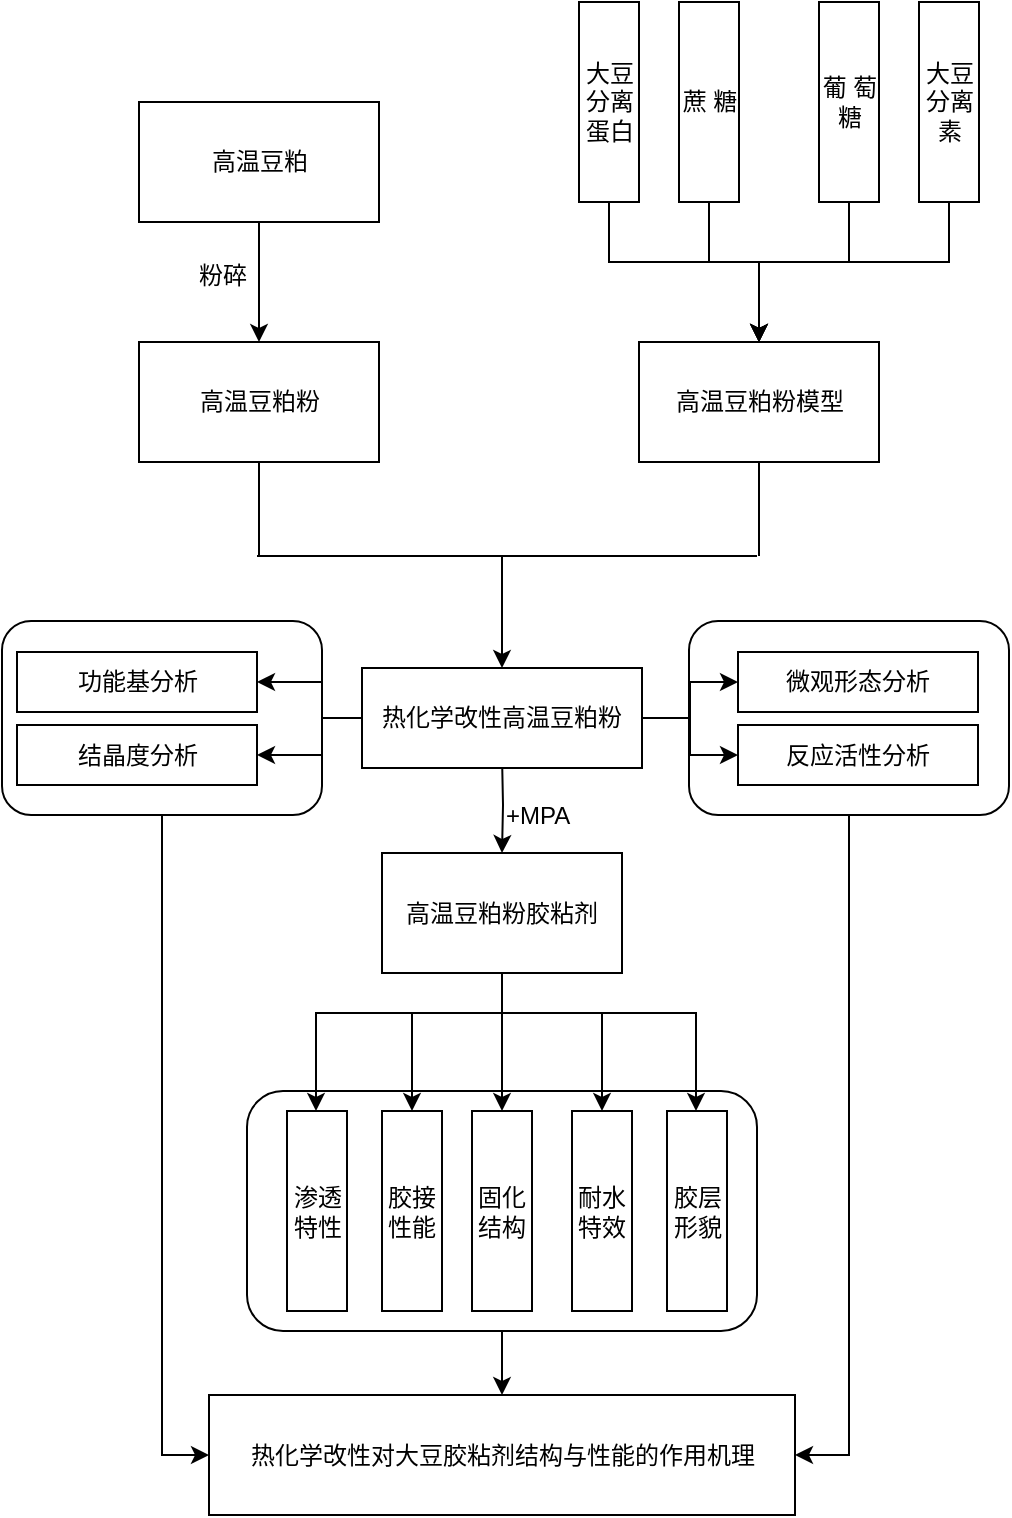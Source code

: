 <mxfile version="12.1.3" type="github" pages="1">
  <diagram id="edtNafhOueVqWPZp83Qx" name="Page-1">
    <mxGraphModel dx="1408" dy="790" grid="1" gridSize="10" guides="1" tooltips="1" connect="1" arrows="1" fold="1" page="1" pageScale="1" pageWidth="827" pageHeight="1169" math="0" shadow="0">
      <root>
        <mxCell id="0"/>
        <mxCell id="1" parent="0"/>
        <mxCell id="b2VupkUFswHgS_7RCgm6-13" style="edgeStyle=orthogonalEdgeStyle;rounded=0;orthogonalLoop=1;jettySize=auto;html=1;entryX=1;entryY=0.5;entryDx=0;entryDy=0;" edge="1" parent="1" source="b2VupkUFswHgS_7RCgm6-12" target="gaeCaFiwkaWdQa8wvfjB-63">
          <mxGeometry relative="1" as="geometry"/>
        </mxCell>
        <mxCell id="b2VupkUFswHgS_7RCgm6-12" value="" style="rounded=1;whiteSpace=wrap;html=1;" vertex="1" parent="1">
          <mxGeometry x="483.5" y="512.5" width="160" height="97" as="geometry"/>
        </mxCell>
        <mxCell id="b2VupkUFswHgS_7RCgm6-16" style="edgeStyle=orthogonalEdgeStyle;rounded=0;orthogonalLoop=1;jettySize=auto;html=1;entryX=0;entryY=0.5;entryDx=0;entryDy=0;" edge="1" parent="1" source="b2VupkUFswHgS_7RCgm6-11" target="gaeCaFiwkaWdQa8wvfjB-63">
          <mxGeometry relative="1" as="geometry"/>
        </mxCell>
        <mxCell id="b2VupkUFswHgS_7RCgm6-11" value="" style="rounded=1;whiteSpace=wrap;html=1;" vertex="1" parent="1">
          <mxGeometry x="140" y="512.5" width="160" height="97" as="geometry"/>
        </mxCell>
        <mxCell id="PyA_wQ1f-txAwc_Txc-h-2" style="edgeStyle=orthogonalEdgeStyle;rounded=0;orthogonalLoop=1;jettySize=auto;html=1;" parent="1" source="gaeCaFiwkaWdQa8wvfjB-41" target="gaeCaFiwkaWdQa8wvfjB-63" edge="1">
          <mxGeometry relative="1" as="geometry"/>
        </mxCell>
        <mxCell id="gaeCaFiwkaWdQa8wvfjB-41" value="" style="rounded=1;whiteSpace=wrap;html=1;" parent="1" vertex="1">
          <mxGeometry x="262.5" y="747.5" width="255" height="120" as="geometry"/>
        </mxCell>
        <mxCell id="gaeCaFiwkaWdQa8wvfjB-36" style="edgeStyle=orthogonalEdgeStyle;rounded=0;orthogonalLoop=1;jettySize=auto;html=1;" parent="1" target="gaeCaFiwkaWdQa8wvfjB-34" edge="1">
          <mxGeometry relative="1" as="geometry">
            <mxPoint x="390" y="579.5" as="sourcePoint"/>
          </mxGeometry>
        </mxCell>
        <mxCell id="gaeCaFiwkaWdQa8wvfjB-1" value="高温豆粕粉" style="rounded=0;whiteSpace=wrap;html=1;" parent="1" vertex="1">
          <mxGeometry x="208.5" y="373" width="120" height="60" as="geometry"/>
        </mxCell>
        <mxCell id="gaeCaFiwkaWdQa8wvfjB-2" value="高温豆粕粉模型" style="rounded=0;whiteSpace=wrap;html=1;" parent="1" vertex="1">
          <mxGeometry x="458.5" y="373" width="120" height="60" as="geometry"/>
        </mxCell>
        <mxCell id="gaeCaFiwkaWdQa8wvfjB-8" style="edgeStyle=orthogonalEdgeStyle;rounded=0;orthogonalLoop=1;jettySize=auto;html=1;entryX=0.5;entryY=0;entryDx=0;entryDy=0;" parent="1" source="gaeCaFiwkaWdQa8wvfjB-3" target="gaeCaFiwkaWdQa8wvfjB-2" edge="1">
          <mxGeometry relative="1" as="geometry">
            <Array as="points">
              <mxPoint x="443.5" y="333"/>
              <mxPoint x="518.5" y="333"/>
            </Array>
          </mxGeometry>
        </mxCell>
        <mxCell id="gaeCaFiwkaWdQa8wvfjB-3" value="大豆分离蛋白" style="rounded=0;whiteSpace=wrap;html=1;" parent="1" vertex="1">
          <mxGeometry x="428.5" y="203" width="30" height="100" as="geometry"/>
        </mxCell>
        <mxCell id="gaeCaFiwkaWdQa8wvfjB-14" style="edgeStyle=orthogonalEdgeStyle;rounded=0;orthogonalLoop=1;jettySize=auto;html=1;" parent="1" source="gaeCaFiwkaWdQa8wvfjB-4" target="gaeCaFiwkaWdQa8wvfjB-2" edge="1">
          <mxGeometry relative="1" as="geometry">
            <Array as="points">
              <mxPoint x="493.5" y="333"/>
              <mxPoint x="518.5" y="333"/>
            </Array>
          </mxGeometry>
        </mxCell>
        <mxCell id="gaeCaFiwkaWdQa8wvfjB-4" value="蔗 糖" style="rounded=0;whiteSpace=wrap;html=1;" parent="1" vertex="1">
          <mxGeometry x="478.5" y="203" width="30" height="100" as="geometry"/>
        </mxCell>
        <mxCell id="gaeCaFiwkaWdQa8wvfjB-16" style="edgeStyle=orthogonalEdgeStyle;rounded=0;orthogonalLoop=1;jettySize=auto;html=1;" parent="1" source="gaeCaFiwkaWdQa8wvfjB-15" edge="1">
          <mxGeometry relative="1" as="geometry">
            <mxPoint x="518.5" y="373" as="targetPoint"/>
            <Array as="points">
              <mxPoint x="563.5" y="333"/>
              <mxPoint x="518.5" y="333"/>
            </Array>
          </mxGeometry>
        </mxCell>
        <mxCell id="gaeCaFiwkaWdQa8wvfjB-15" value="葡 萄 糖" style="rounded=0;whiteSpace=wrap;html=1;glass=0;gradientColor=none;horizontal=1;" parent="1" vertex="1">
          <mxGeometry x="548.5" y="203" width="30" height="100" as="geometry"/>
        </mxCell>
        <mxCell id="gaeCaFiwkaWdQa8wvfjB-18" style="edgeStyle=orthogonalEdgeStyle;rounded=0;orthogonalLoop=1;jettySize=auto;html=1;entryX=0.5;entryY=0;entryDx=0;entryDy=0;" parent="1" source="gaeCaFiwkaWdQa8wvfjB-17" target="gaeCaFiwkaWdQa8wvfjB-2" edge="1">
          <mxGeometry relative="1" as="geometry">
            <Array as="points">
              <mxPoint x="613.5" y="333"/>
              <mxPoint x="518.5" y="333"/>
            </Array>
          </mxGeometry>
        </mxCell>
        <mxCell id="gaeCaFiwkaWdQa8wvfjB-17" value="大豆分离素" style="rounded=0;whiteSpace=wrap;html=1;" parent="1" vertex="1">
          <mxGeometry x="598.5" y="203" width="30" height="100" as="geometry"/>
        </mxCell>
        <mxCell id="b2VupkUFswHgS_7RCgm6-7" style="edgeStyle=orthogonalEdgeStyle;rounded=0;orthogonalLoop=1;jettySize=auto;html=1;entryX=1;entryY=0.5;entryDx=0;entryDy=0;" edge="1" parent="1" source="gaeCaFiwkaWdQa8wvfjB-20" target="gaeCaFiwkaWdQa8wvfjB-55">
          <mxGeometry relative="1" as="geometry">
            <Array as="points">
              <mxPoint x="300" y="561"/>
              <mxPoint x="300" y="543"/>
            </Array>
          </mxGeometry>
        </mxCell>
        <mxCell id="b2VupkUFswHgS_7RCgm6-9" style="edgeStyle=orthogonalEdgeStyle;rounded=0;orthogonalLoop=1;jettySize=auto;html=1;entryX=0;entryY=0.5;entryDx=0;entryDy=0;" edge="1" parent="1" source="gaeCaFiwkaWdQa8wvfjB-20" target="gaeCaFiwkaWdQa8wvfjB-58">
          <mxGeometry relative="1" as="geometry"/>
        </mxCell>
        <mxCell id="b2VupkUFswHgS_7RCgm6-10" style="edgeStyle=orthogonalEdgeStyle;rounded=0;orthogonalLoop=1;jettySize=auto;html=1;entryX=0;entryY=0.5;entryDx=0;entryDy=0;" edge="1" parent="1" source="gaeCaFiwkaWdQa8wvfjB-20" target="gaeCaFiwkaWdQa8wvfjB-56">
          <mxGeometry relative="1" as="geometry"/>
        </mxCell>
        <mxCell id="b2VupkUFswHgS_7RCgm6-17" style="edgeStyle=orthogonalEdgeStyle;rounded=0;orthogonalLoop=1;jettySize=auto;html=1;entryX=1;entryY=0.5;entryDx=0;entryDy=0;" edge="1" parent="1" source="gaeCaFiwkaWdQa8wvfjB-20" target="gaeCaFiwkaWdQa8wvfjB-57">
          <mxGeometry relative="1" as="geometry">
            <Array as="points">
              <mxPoint x="300" y="561"/>
              <mxPoint x="300" y="580"/>
            </Array>
          </mxGeometry>
        </mxCell>
        <mxCell id="gaeCaFiwkaWdQa8wvfjB-20" value="热化学改性高温豆粕粉" style="rounded=0;whiteSpace=wrap;html=1;" parent="1" vertex="1">
          <mxGeometry x="320" y="536" width="140" height="50" as="geometry"/>
        </mxCell>
        <mxCell id="gaeCaFiwkaWdQa8wvfjB-21" value="" style="endArrow=none;html=1;" parent="1" edge="1">
          <mxGeometry width="50" height="50" relative="1" as="geometry">
            <mxPoint x="267.5" y="480" as="sourcePoint"/>
            <mxPoint x="517.5" y="480" as="targetPoint"/>
          </mxGeometry>
        </mxCell>
        <mxCell id="gaeCaFiwkaWdQa8wvfjB-24" value="" style="endArrow=none;html=1;entryX=0.5;entryY=1;entryDx=0;entryDy=0;" parent="1" target="gaeCaFiwkaWdQa8wvfjB-1" edge="1">
          <mxGeometry width="50" height="50" relative="1" as="geometry">
            <mxPoint x="268.5" y="480" as="sourcePoint"/>
            <mxPoint x="318.5" y="470" as="targetPoint"/>
          </mxGeometry>
        </mxCell>
        <mxCell id="gaeCaFiwkaWdQa8wvfjB-25" value="" style="endArrow=none;html=1;entryX=0.5;entryY=1;entryDx=0;entryDy=0;" parent="1" target="gaeCaFiwkaWdQa8wvfjB-2" edge="1">
          <mxGeometry width="50" height="50" relative="1" as="geometry">
            <mxPoint x="518.5" y="480" as="sourcePoint"/>
            <mxPoint x="518.5" y="420" as="targetPoint"/>
          </mxGeometry>
        </mxCell>
        <mxCell id="gaeCaFiwkaWdQa8wvfjB-70" style="edgeStyle=orthogonalEdgeStyle;rounded=0;orthogonalLoop=1;jettySize=auto;html=1;" parent="1" source="gaeCaFiwkaWdQa8wvfjB-34" target="gaeCaFiwkaWdQa8wvfjB-45" edge="1">
          <mxGeometry relative="1" as="geometry">
            <Array as="points">
              <mxPoint x="390" y="708.5"/>
              <mxPoint x="440" y="708.5"/>
            </Array>
          </mxGeometry>
        </mxCell>
        <mxCell id="gaeCaFiwkaWdQa8wvfjB-71" style="edgeStyle=orthogonalEdgeStyle;rounded=0;orthogonalLoop=1;jettySize=auto;html=1;" parent="1" source="gaeCaFiwkaWdQa8wvfjB-34" target="gaeCaFiwkaWdQa8wvfjB-44" edge="1">
          <mxGeometry relative="1" as="geometry"/>
        </mxCell>
        <mxCell id="gaeCaFiwkaWdQa8wvfjB-72" style="edgeStyle=orthogonalEdgeStyle;rounded=0;orthogonalLoop=1;jettySize=auto;html=1;" parent="1" source="gaeCaFiwkaWdQa8wvfjB-34" target="gaeCaFiwkaWdQa8wvfjB-43" edge="1">
          <mxGeometry relative="1" as="geometry">
            <Array as="points">
              <mxPoint x="390" y="708.5"/>
              <mxPoint x="345" y="708.5"/>
            </Array>
          </mxGeometry>
        </mxCell>
        <mxCell id="gaeCaFiwkaWdQa8wvfjB-73" style="edgeStyle=orthogonalEdgeStyle;rounded=0;orthogonalLoop=1;jettySize=auto;html=1;" parent="1" source="gaeCaFiwkaWdQa8wvfjB-34" target="gaeCaFiwkaWdQa8wvfjB-42" edge="1">
          <mxGeometry relative="1" as="geometry">
            <Array as="points">
              <mxPoint x="390" y="708.5"/>
              <mxPoint x="297" y="708.5"/>
            </Array>
          </mxGeometry>
        </mxCell>
        <mxCell id="gaeCaFiwkaWdQa8wvfjB-74" style="edgeStyle=orthogonalEdgeStyle;rounded=0;orthogonalLoop=1;jettySize=auto;html=1;" parent="1" source="gaeCaFiwkaWdQa8wvfjB-34" target="gaeCaFiwkaWdQa8wvfjB-46" edge="1">
          <mxGeometry relative="1" as="geometry">
            <Array as="points">
              <mxPoint x="390" y="708.5"/>
              <mxPoint x="487" y="708.5"/>
            </Array>
          </mxGeometry>
        </mxCell>
        <mxCell id="gaeCaFiwkaWdQa8wvfjB-34" value="高温豆粕粉胶粘剂" style="rounded=0;whiteSpace=wrap;html=1;" parent="1" vertex="1">
          <mxGeometry x="330" y="628.5" width="120" height="60" as="geometry"/>
        </mxCell>
        <mxCell id="gaeCaFiwkaWdQa8wvfjB-40" value="+MPA" style="text;html=1;resizable=0;points=[];autosize=1;align=left;verticalAlign=top;spacingTop=-4;" parent="1" vertex="1">
          <mxGeometry x="390" y="599.5" width="50" height="20" as="geometry"/>
        </mxCell>
        <mxCell id="gaeCaFiwkaWdQa8wvfjB-42" value="渗透特性" style="rounded=0;whiteSpace=wrap;html=1;" parent="1" vertex="1">
          <mxGeometry x="282.5" y="757.5" width="30" height="100" as="geometry"/>
        </mxCell>
        <mxCell id="gaeCaFiwkaWdQa8wvfjB-43" value="胶接性能" style="rounded=0;whiteSpace=wrap;html=1;" parent="1" vertex="1">
          <mxGeometry x="330" y="757.5" width="30" height="100" as="geometry"/>
        </mxCell>
        <mxCell id="gaeCaFiwkaWdQa8wvfjB-44" value="固化结构" style="rounded=0;whiteSpace=wrap;html=1;" parent="1" vertex="1">
          <mxGeometry x="375" y="757.5" width="30" height="100" as="geometry"/>
        </mxCell>
        <mxCell id="gaeCaFiwkaWdQa8wvfjB-45" value="耐水特效" style="rounded=0;whiteSpace=wrap;html=1;" parent="1" vertex="1">
          <mxGeometry x="425" y="757.5" width="30" height="100" as="geometry"/>
        </mxCell>
        <mxCell id="gaeCaFiwkaWdQa8wvfjB-46" value="胶层形貌" style="rounded=0;whiteSpace=wrap;html=1;" parent="1" vertex="1">
          <mxGeometry x="472.5" y="757.5" width="30" height="100" as="geometry"/>
        </mxCell>
        <mxCell id="gaeCaFiwkaWdQa8wvfjB-55" value="功能基分析" style="rounded=0;whiteSpace=wrap;html=1;" parent="1" vertex="1">
          <mxGeometry x="147.5" y="528" width="120" height="30" as="geometry"/>
        </mxCell>
        <mxCell id="gaeCaFiwkaWdQa8wvfjB-56" value="反应活性分析" style="rounded=0;whiteSpace=wrap;html=1;" parent="1" vertex="1">
          <mxGeometry x="508" y="564.5" width="120" height="30" as="geometry"/>
        </mxCell>
        <mxCell id="gaeCaFiwkaWdQa8wvfjB-57" value="结晶度分析" style="rounded=0;whiteSpace=wrap;html=1;" parent="1" vertex="1">
          <mxGeometry x="147.5" y="564.5" width="120" height="30" as="geometry"/>
        </mxCell>
        <mxCell id="gaeCaFiwkaWdQa8wvfjB-58" value="微观形态分析" style="rounded=0;whiteSpace=wrap;html=1;" parent="1" vertex="1">
          <mxGeometry x="508" y="528" width="120" height="30" as="geometry"/>
        </mxCell>
        <mxCell id="gaeCaFiwkaWdQa8wvfjB-63" value="热化学改性对大豆胶粘剂结构与性能的作用机理" style="rounded=0;whiteSpace=wrap;html=1;" parent="1" vertex="1">
          <mxGeometry x="243.5" y="899.5" width="293" height="60" as="geometry"/>
        </mxCell>
        <mxCell id="b2VupkUFswHgS_7RCgm6-3" style="edgeStyle=orthogonalEdgeStyle;rounded=0;orthogonalLoop=1;jettySize=auto;html=1;entryX=0.5;entryY=0;entryDx=0;entryDy=0;" edge="1" parent="1" source="b2VupkUFswHgS_7RCgm6-2" target="gaeCaFiwkaWdQa8wvfjB-1">
          <mxGeometry relative="1" as="geometry"/>
        </mxCell>
        <mxCell id="b2VupkUFswHgS_7RCgm6-4" value="粉碎" style="text;html=1;resizable=0;points=[];align=center;verticalAlign=middle;labelBackgroundColor=#ffffff;" vertex="1" connectable="0" parent="b2VupkUFswHgS_7RCgm6-3">
          <mxGeometry x="-0.003" y="7" relative="1" as="geometry">
            <mxPoint x="-25.5" y="-3" as="offset"/>
          </mxGeometry>
        </mxCell>
        <mxCell id="b2VupkUFswHgS_7RCgm6-2" value="高温豆粕" style="rounded=0;whiteSpace=wrap;html=1;" vertex="1" parent="1">
          <mxGeometry x="208.5" y="253" width="120" height="60" as="geometry"/>
        </mxCell>
        <mxCell id="b2VupkUFswHgS_7RCgm6-5" value="" style="endArrow=classic;html=1;entryX=0.5;entryY=0;entryDx=0;entryDy=0;" edge="1" parent="1" target="gaeCaFiwkaWdQa8wvfjB-20">
          <mxGeometry width="50" height="50" relative="1" as="geometry">
            <mxPoint x="390" y="480" as="sourcePoint"/>
            <mxPoint x="430" y="480" as="targetPoint"/>
            <Array as="points">
              <mxPoint x="390" y="500"/>
            </Array>
          </mxGeometry>
        </mxCell>
      </root>
    </mxGraphModel>
  </diagram>
</mxfile>

